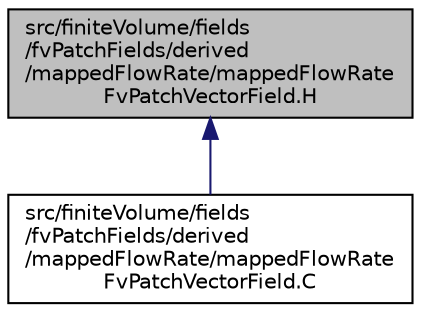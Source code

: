 digraph "src/finiteVolume/fields/fvPatchFields/derived/mappedFlowRate/mappedFlowRateFvPatchVectorField.H"
{
  bgcolor="transparent";
  edge [fontname="Helvetica",fontsize="10",labelfontname="Helvetica",labelfontsize="10"];
  node [fontname="Helvetica",fontsize="10",shape=record];
  Node1 [label="src/finiteVolume/fields\l/fvPatchFields/derived\l/mappedFlowRate/mappedFlowRate\lFvPatchVectorField.H",height=0.2,width=0.4,color="black", fillcolor="grey75", style="filled", fontcolor="black"];
  Node1 -> Node2 [dir="back",color="midnightblue",fontsize="10",style="solid",fontname="Helvetica"];
  Node2 [label="src/finiteVolume/fields\l/fvPatchFields/derived\l/mappedFlowRate/mappedFlowRate\lFvPatchVectorField.C",height=0.2,width=0.4,color="black",URL="$a05327.html"];
}
